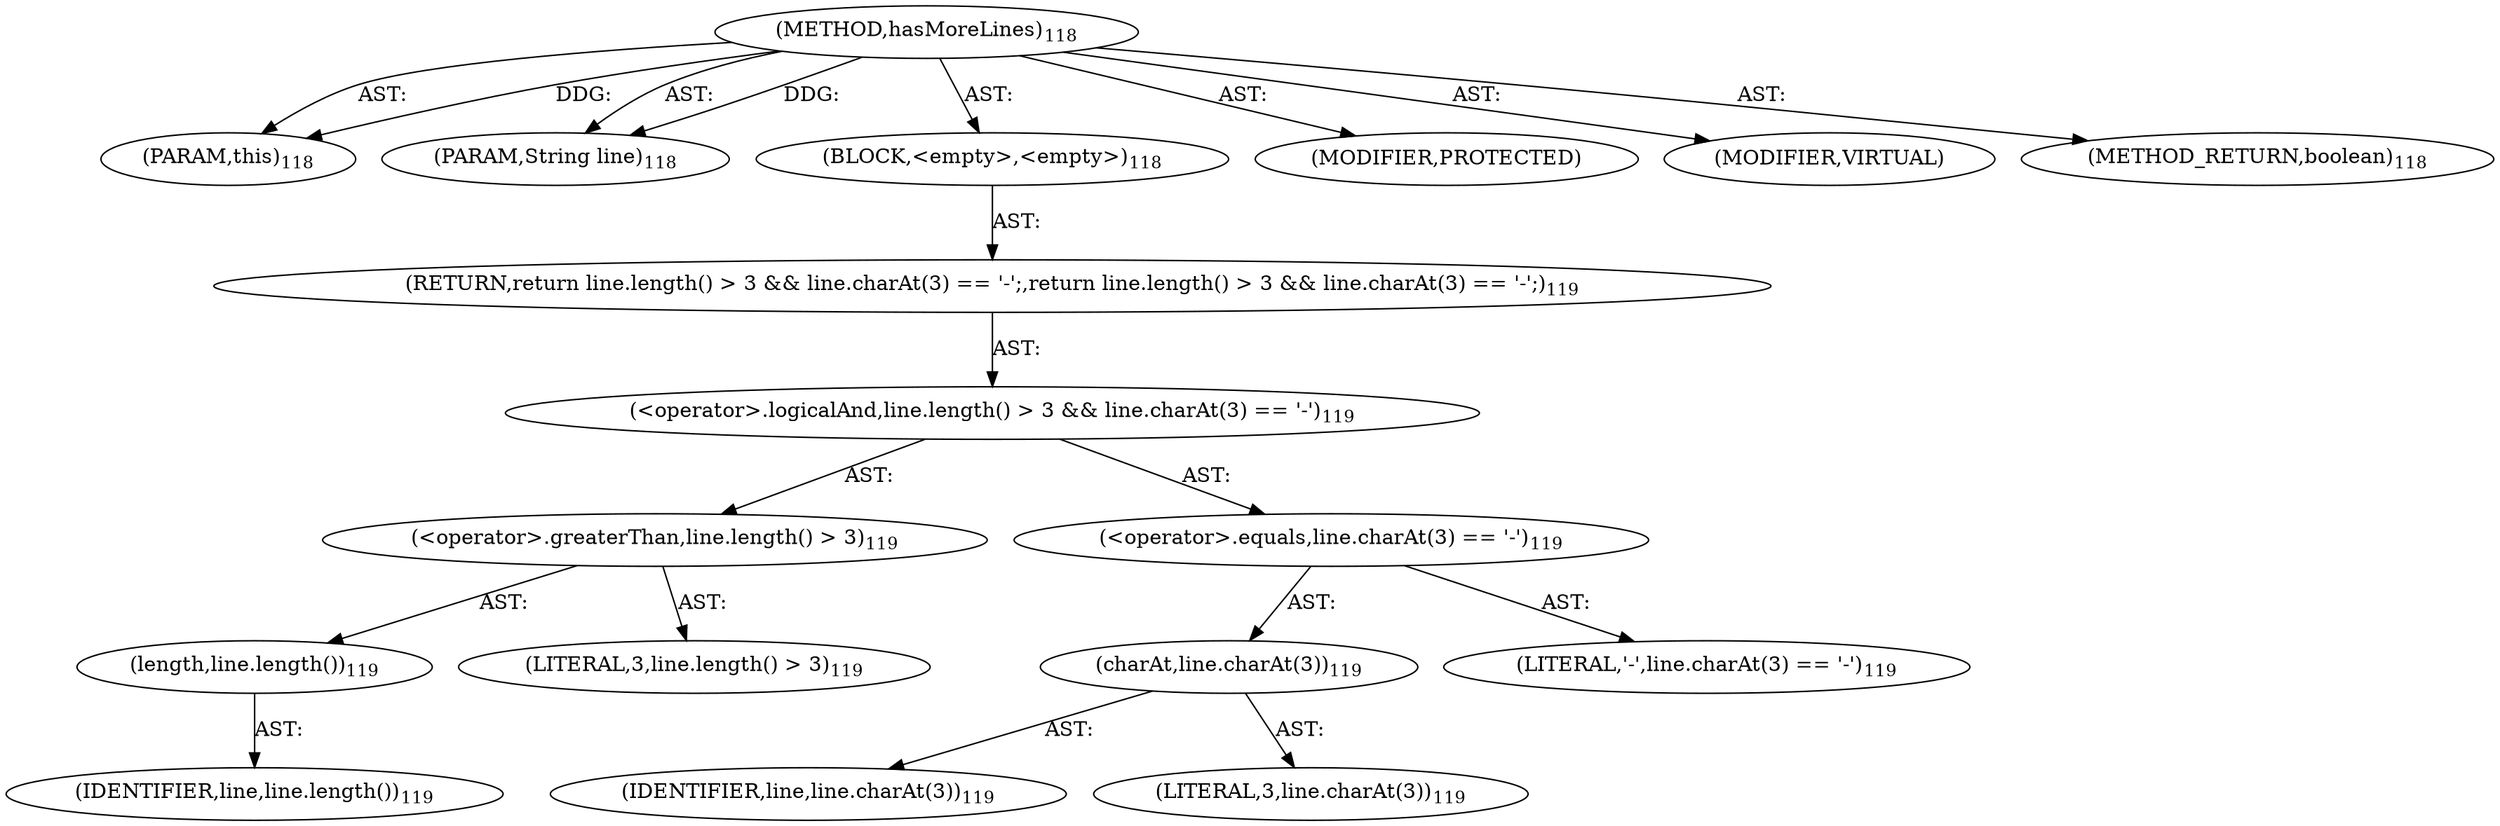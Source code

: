 digraph "hasMoreLines" {  
"111669149699" [label = <(METHOD,hasMoreLines)<SUB>118</SUB>> ]
"115964116996" [label = <(PARAM,this)<SUB>118</SUB>> ]
"115964116997" [label = <(PARAM,String line)<SUB>118</SUB>> ]
"25769803783" [label = <(BLOCK,&lt;empty&gt;,&lt;empty&gt;)<SUB>118</SUB>> ]
"146028888065" [label = <(RETURN,return line.length() &gt; 3 &amp;&amp; line.charAt(3) == '-';,return line.length() &gt; 3 &amp;&amp; line.charAt(3) == '-';)<SUB>119</SUB>> ]
"30064771113" [label = <(&lt;operator&gt;.logicalAnd,line.length() &gt; 3 &amp;&amp; line.charAt(3) == '-')<SUB>119</SUB>> ]
"30064771114" [label = <(&lt;operator&gt;.greaterThan,line.length() &gt; 3)<SUB>119</SUB>> ]
"30064771115" [label = <(length,line.length())<SUB>119</SUB>> ]
"68719476762" [label = <(IDENTIFIER,line,line.length())<SUB>119</SUB>> ]
"90194313224" [label = <(LITERAL,3,line.length() &gt; 3)<SUB>119</SUB>> ]
"30064771116" [label = <(&lt;operator&gt;.equals,line.charAt(3) == '-')<SUB>119</SUB>> ]
"30064771117" [label = <(charAt,line.charAt(3))<SUB>119</SUB>> ]
"68719476763" [label = <(IDENTIFIER,line,line.charAt(3))<SUB>119</SUB>> ]
"90194313225" [label = <(LITERAL,3,line.charAt(3))<SUB>119</SUB>> ]
"90194313226" [label = <(LITERAL,'-',line.charAt(3) == '-')<SUB>119</SUB>> ]
"133143986184" [label = <(MODIFIER,PROTECTED)> ]
"133143986185" [label = <(MODIFIER,VIRTUAL)> ]
"128849018883" [label = <(METHOD_RETURN,boolean)<SUB>118</SUB>> ]
  "111669149699" -> "115964116996"  [ label = "AST: "] 
  "111669149699" -> "115964116997"  [ label = "AST: "] 
  "111669149699" -> "25769803783"  [ label = "AST: "] 
  "111669149699" -> "133143986184"  [ label = "AST: "] 
  "111669149699" -> "133143986185"  [ label = "AST: "] 
  "111669149699" -> "128849018883"  [ label = "AST: "] 
  "25769803783" -> "146028888065"  [ label = "AST: "] 
  "146028888065" -> "30064771113"  [ label = "AST: "] 
  "30064771113" -> "30064771114"  [ label = "AST: "] 
  "30064771113" -> "30064771116"  [ label = "AST: "] 
  "30064771114" -> "30064771115"  [ label = "AST: "] 
  "30064771114" -> "90194313224"  [ label = "AST: "] 
  "30064771115" -> "68719476762"  [ label = "AST: "] 
  "30064771116" -> "30064771117"  [ label = "AST: "] 
  "30064771116" -> "90194313226"  [ label = "AST: "] 
  "30064771117" -> "68719476763"  [ label = "AST: "] 
  "30064771117" -> "90194313225"  [ label = "AST: "] 
  "111669149699" -> "115964116996"  [ label = "DDG: "] 
  "111669149699" -> "115964116997"  [ label = "DDG: "] 
}

